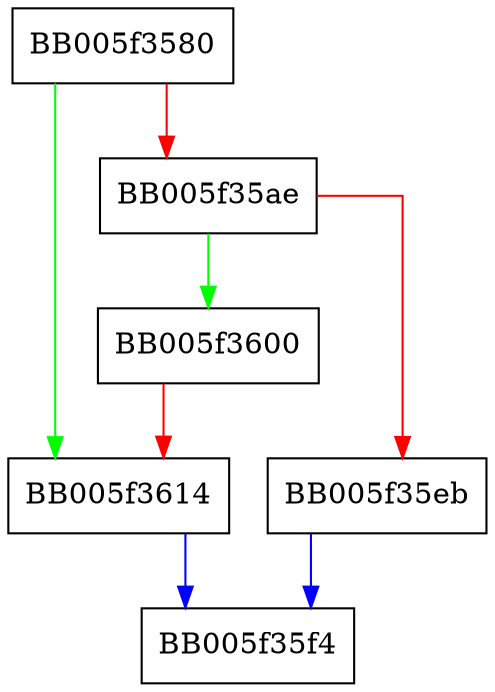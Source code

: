 digraph OSSL_PARAM_BLD_push_int64 {
  node [shape="box"];
  graph [splines=ortho];
  BB005f3580 -> BB005f3614 [color="green"];
  BB005f3580 -> BB005f35ae [color="red"];
  BB005f35ae -> BB005f3600 [color="green"];
  BB005f35ae -> BB005f35eb [color="red"];
  BB005f35eb -> BB005f35f4 [color="blue"];
  BB005f3600 -> BB005f3614 [color="red"];
  BB005f3614 -> BB005f35f4 [color="blue"];
}